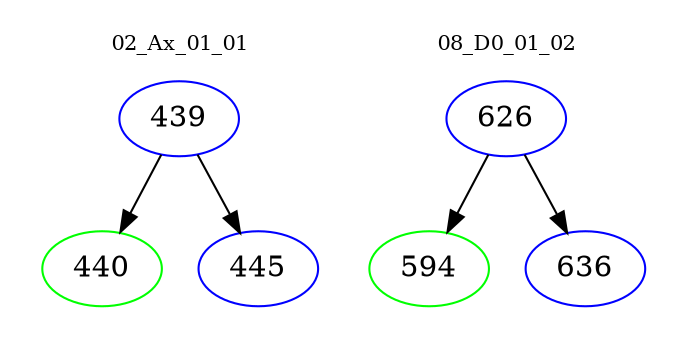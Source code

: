 digraph{
subgraph cluster_0 {
color = white
label = "02_Ax_01_01";
fontsize=10;
T0_439 [label="439", color="blue"]
T0_439 -> T0_440 [color="black"]
T0_440 [label="440", color="green"]
T0_439 -> T0_445 [color="black"]
T0_445 [label="445", color="blue"]
}
subgraph cluster_1 {
color = white
label = "08_D0_01_02";
fontsize=10;
T1_626 [label="626", color="blue"]
T1_626 -> T1_594 [color="black"]
T1_594 [label="594", color="green"]
T1_626 -> T1_636 [color="black"]
T1_636 [label="636", color="blue"]
}
}
